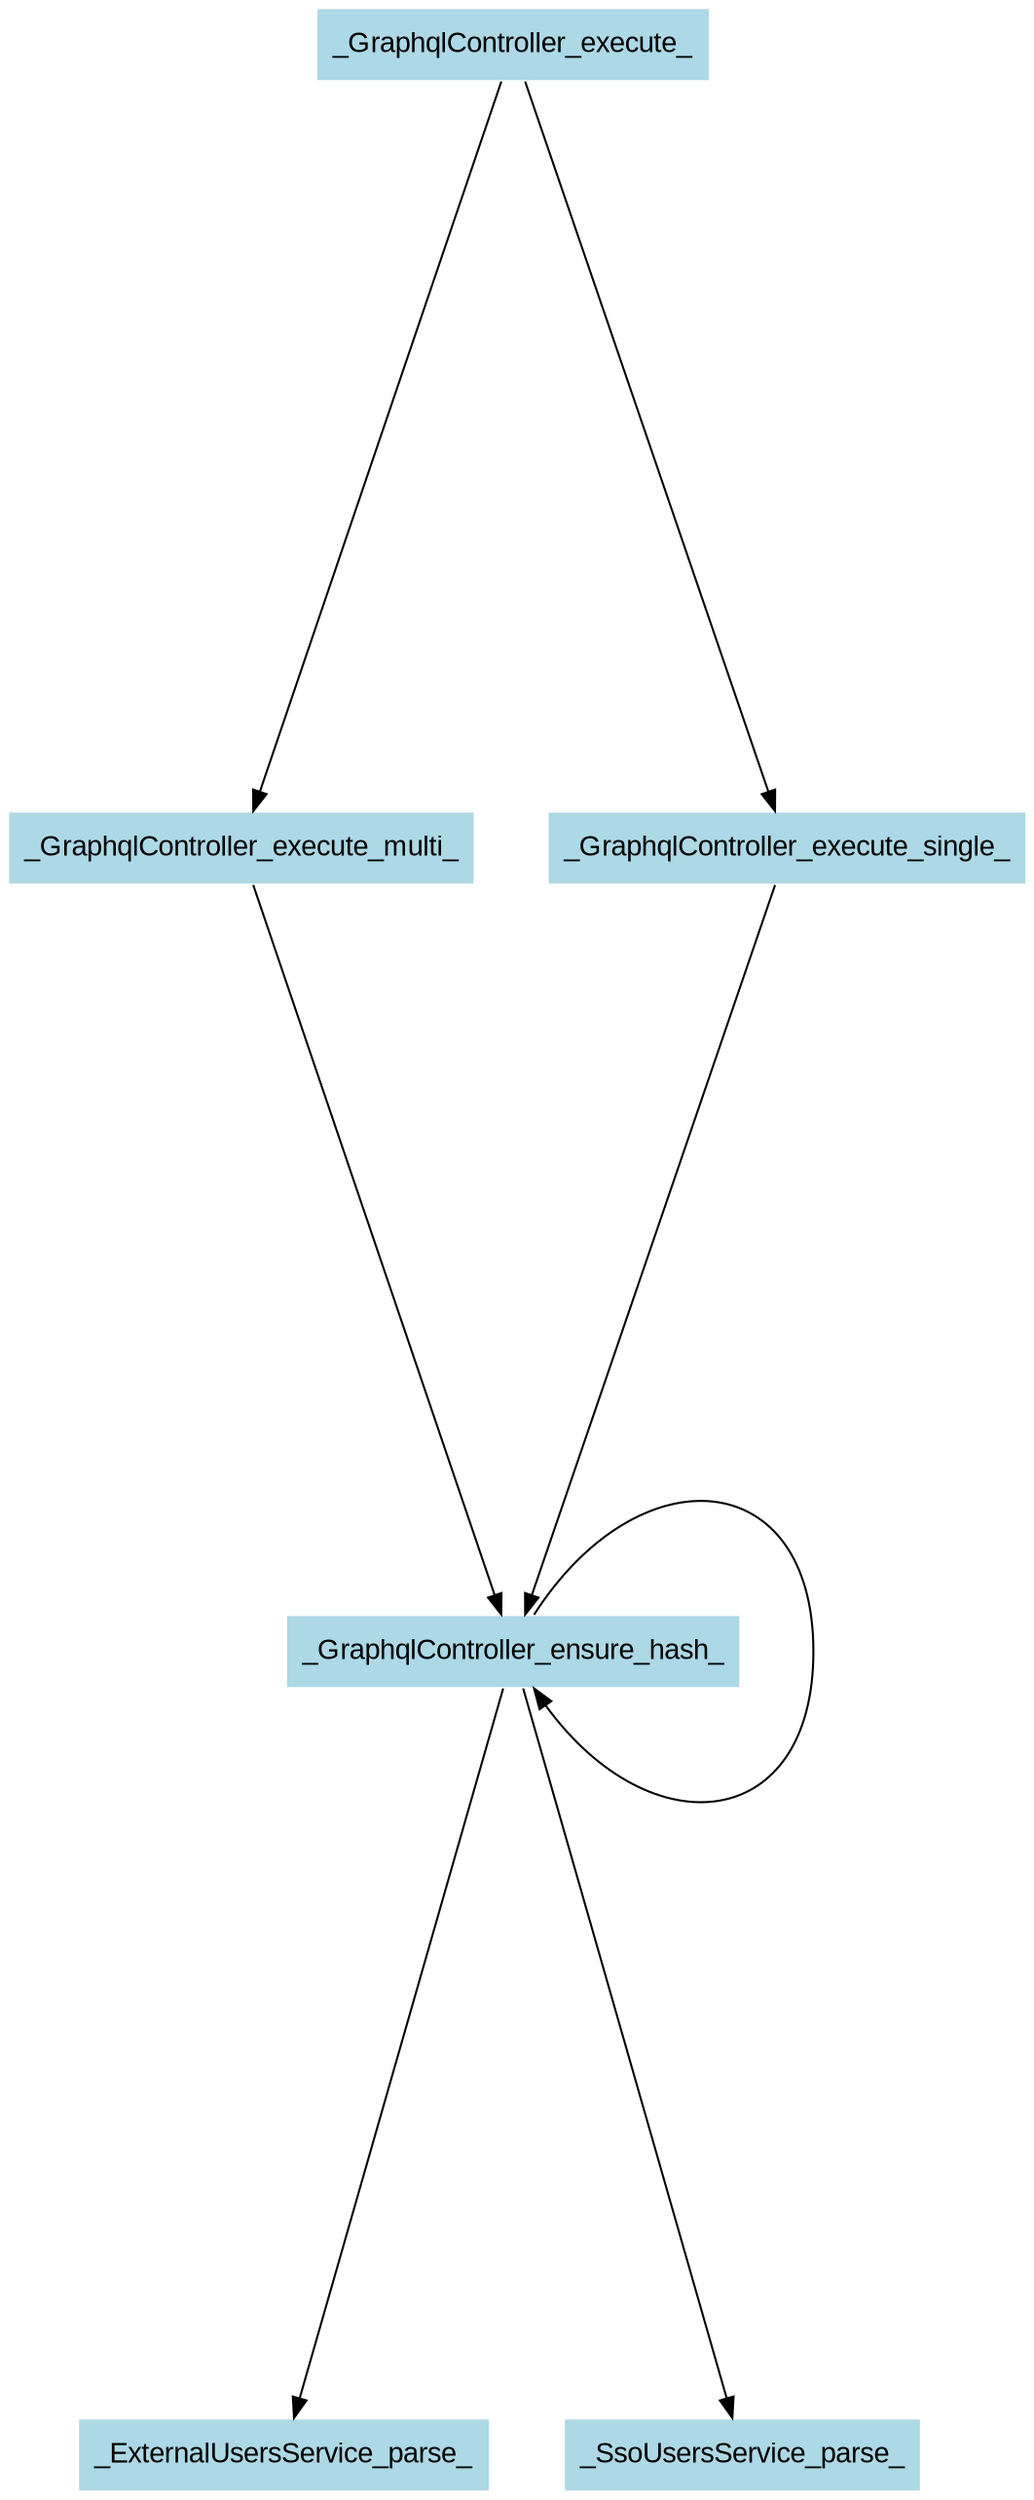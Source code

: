 digraph CallGraph {
ranksep=5;
nodesep=0.5;
node [fontname=Arial];
edge [fontname=Arial];
_GraphqlController_execute_ -> _GraphqlController_execute_multi_;
_GraphqlController_execute_ [shape=box, style=filled, fillcolor=lightblue  , color=white];
_GraphqlController_execute_multi_ [shape=box, style=filled, fillcolor=lightblue  , color=white];
_GraphqlController_execute_ -> _GraphqlController_execute_single_;
_GraphqlController_execute_single_ [shape=box, style=filled, fillcolor=lightblue  , color=white];
_GraphqlController_execute_single_ -> _GraphqlController_ensure_hash_;
_GraphqlController_ensure_hash_ [shape=box, style=filled, fillcolor=lightblue  , color=white];
_GraphqlController_execute_multi_ -> _GraphqlController_ensure_hash_;
_GraphqlController_ensure_hash_ -> _GraphqlController_ensure_hash_;
_GraphqlController_ensure_hash_ -> _ExternalUsersService_parse_;
_ExternalUsersService_parse_ [shape=box, style=filled, fillcolor=lightblue  , color=white];
_GraphqlController_ensure_hash_ -> _SsoUsersService_parse_;
_SsoUsersService_parse_ [shape=box, style=filled, fillcolor=lightblue  , color=white];
}
